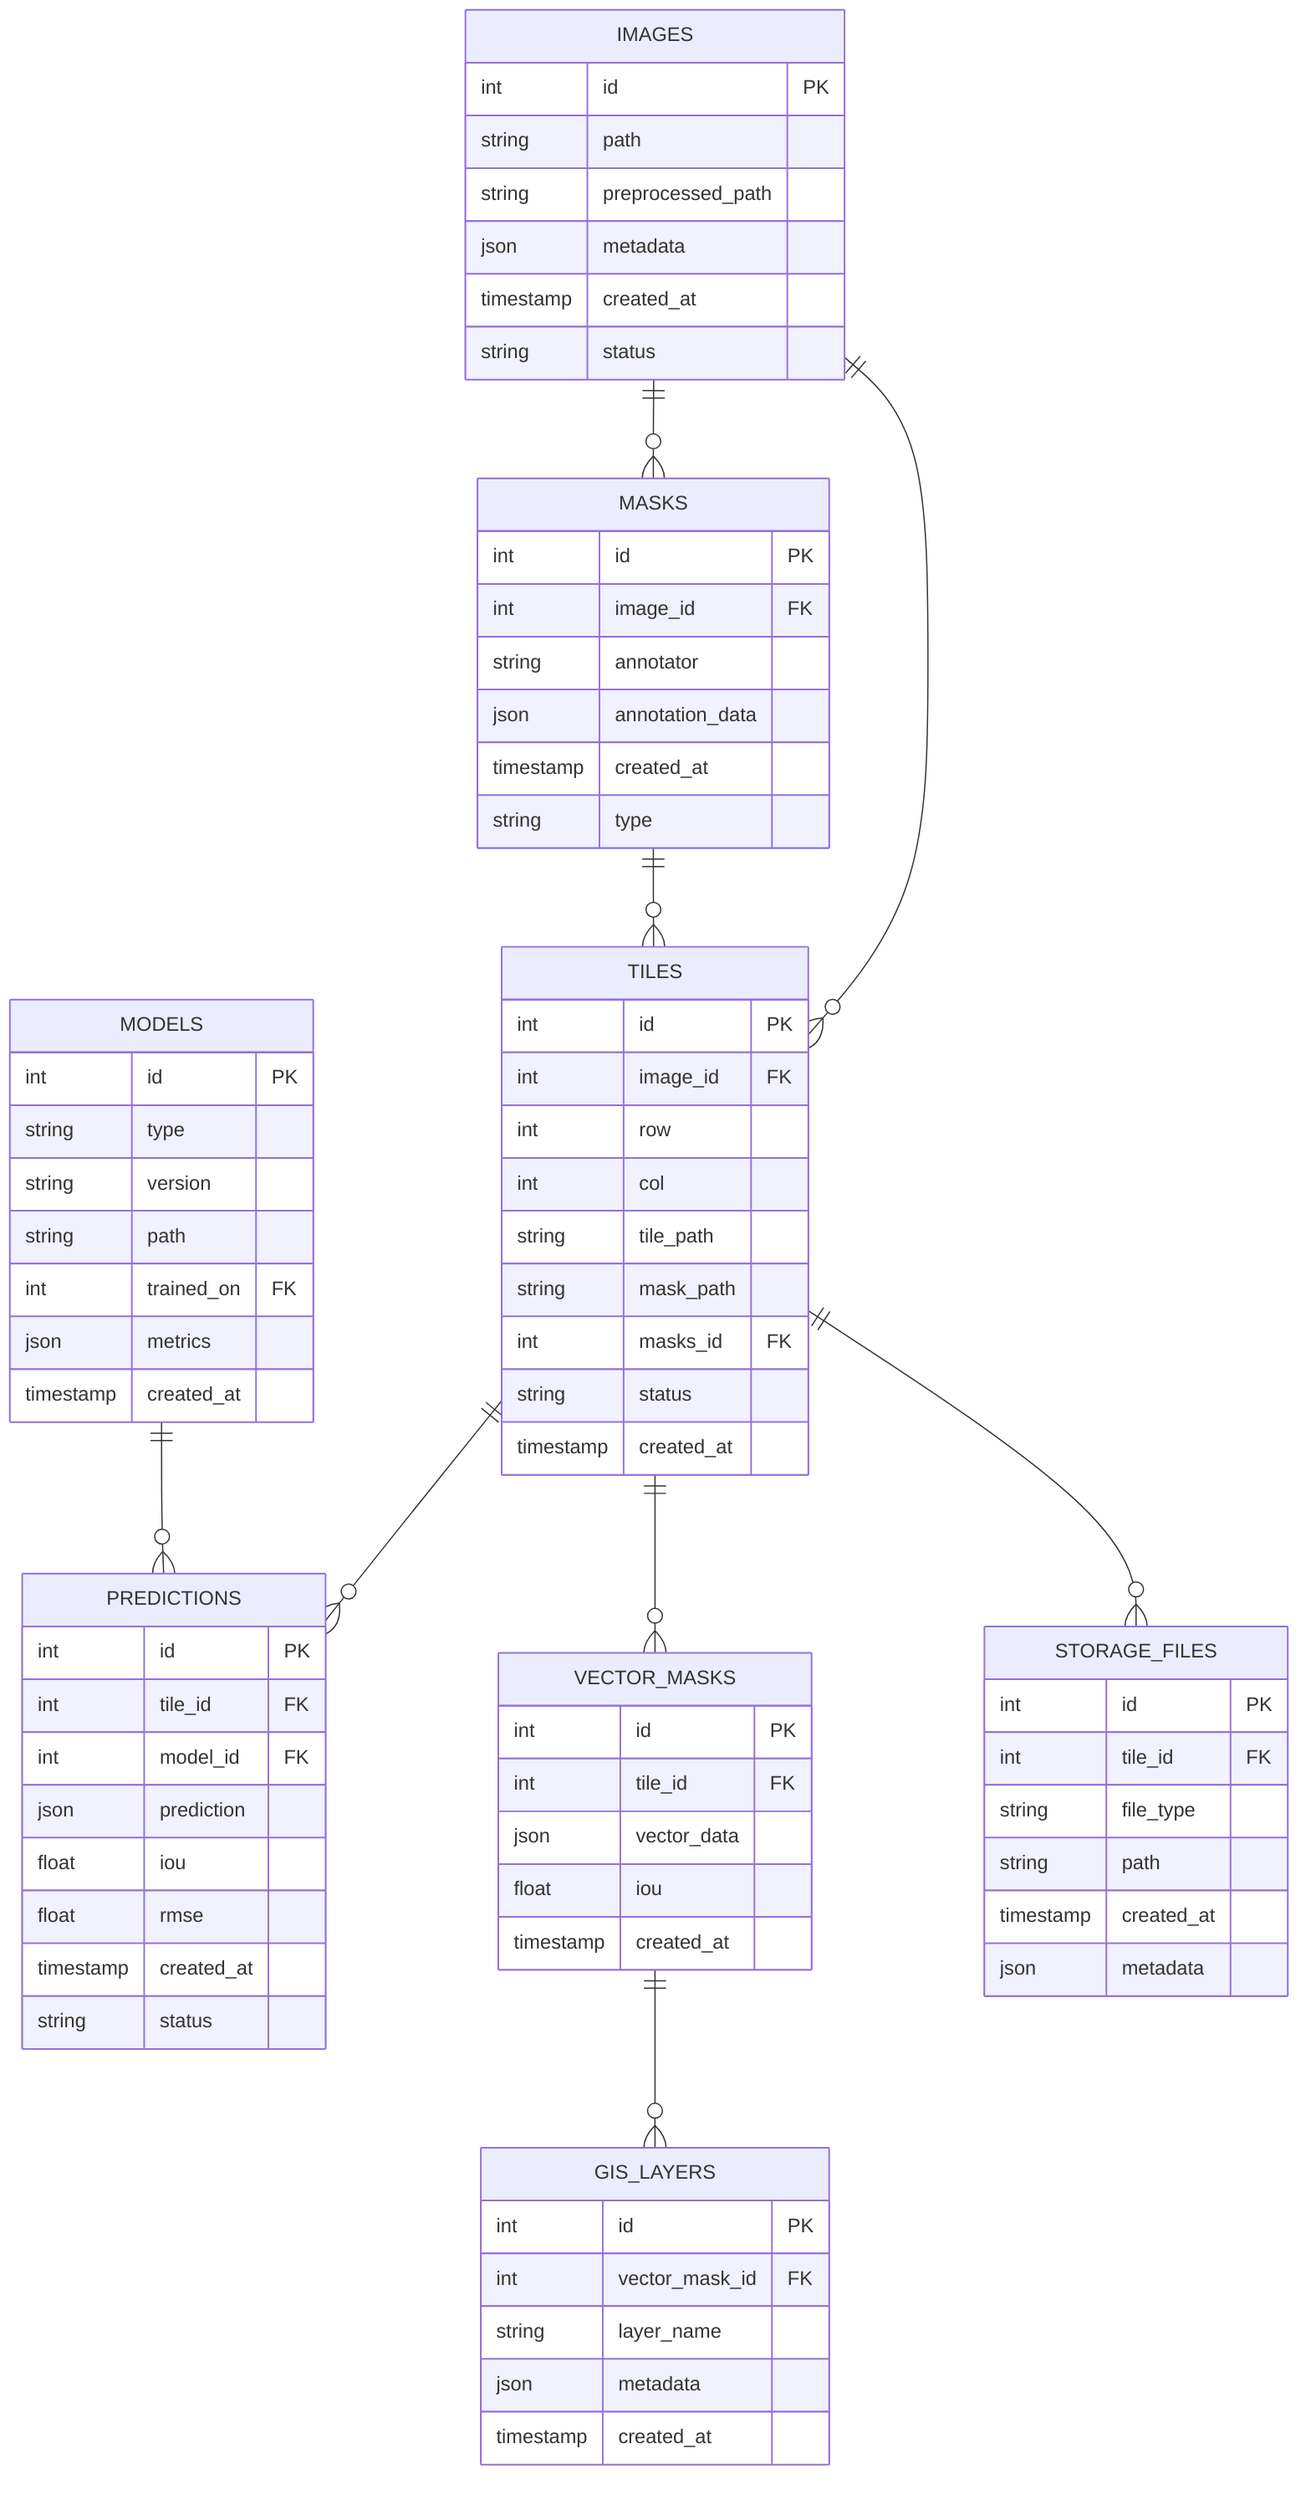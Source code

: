 ---
config:
  theme: default
---

erDiagram

IMAGES {
  int id PK
  string path
  string preprocessed_path
  json metadata
  timestamp created_at
  string status
}

MASKS {
  int id PK
  int image_id FK
  string annotator
  json annotation_data
  timestamp created_at
  string type
}

TILES {
  int id PK
  int image_id FK
  int row
  int col
  string tile_path
  string mask_path
  int masks_id FK
  string status
  timestamp created_at
}


MODELS {
  int id PK
  string type
  string version
  string path
  int trained_on FK
  json metrics
  timestamp created_at
}

PREDICTIONS {
  int id PK
  int tile_id FK
  int model_id FK
  json prediction
  float iou
  float rmse
  timestamp created_at
  string status
}

VECTOR_MASKS {
  int id PK
  int tile_id FK
  json vector_data
  float iou
  timestamp created_at
}

GIS_LAYERS {
  int id PK
  int vector_mask_id FK
  string layer_name
  json metadata
  timestamp created_at
}

STORAGE_FILES {
  int id PK
  int tile_id FK
  string file_type
  string path
  timestamp created_at
  json metadata
}

%% Связи между таблицами
IMAGES ||--o{ MASKS : ""
MASKS ||--o{ TILES : ""
IMAGES ||--o{ TILES : ""
MODELS ||--o{ PREDICTIONS : ""
TILES ||--o{ PREDICTIONS : ""
TILES ||--o{ VECTOR_MASKS : ""
VECTOR_MASKS ||--o{ GIS_LAYERS : ""
TILES ||--o{ STORAGE_FILES : ""